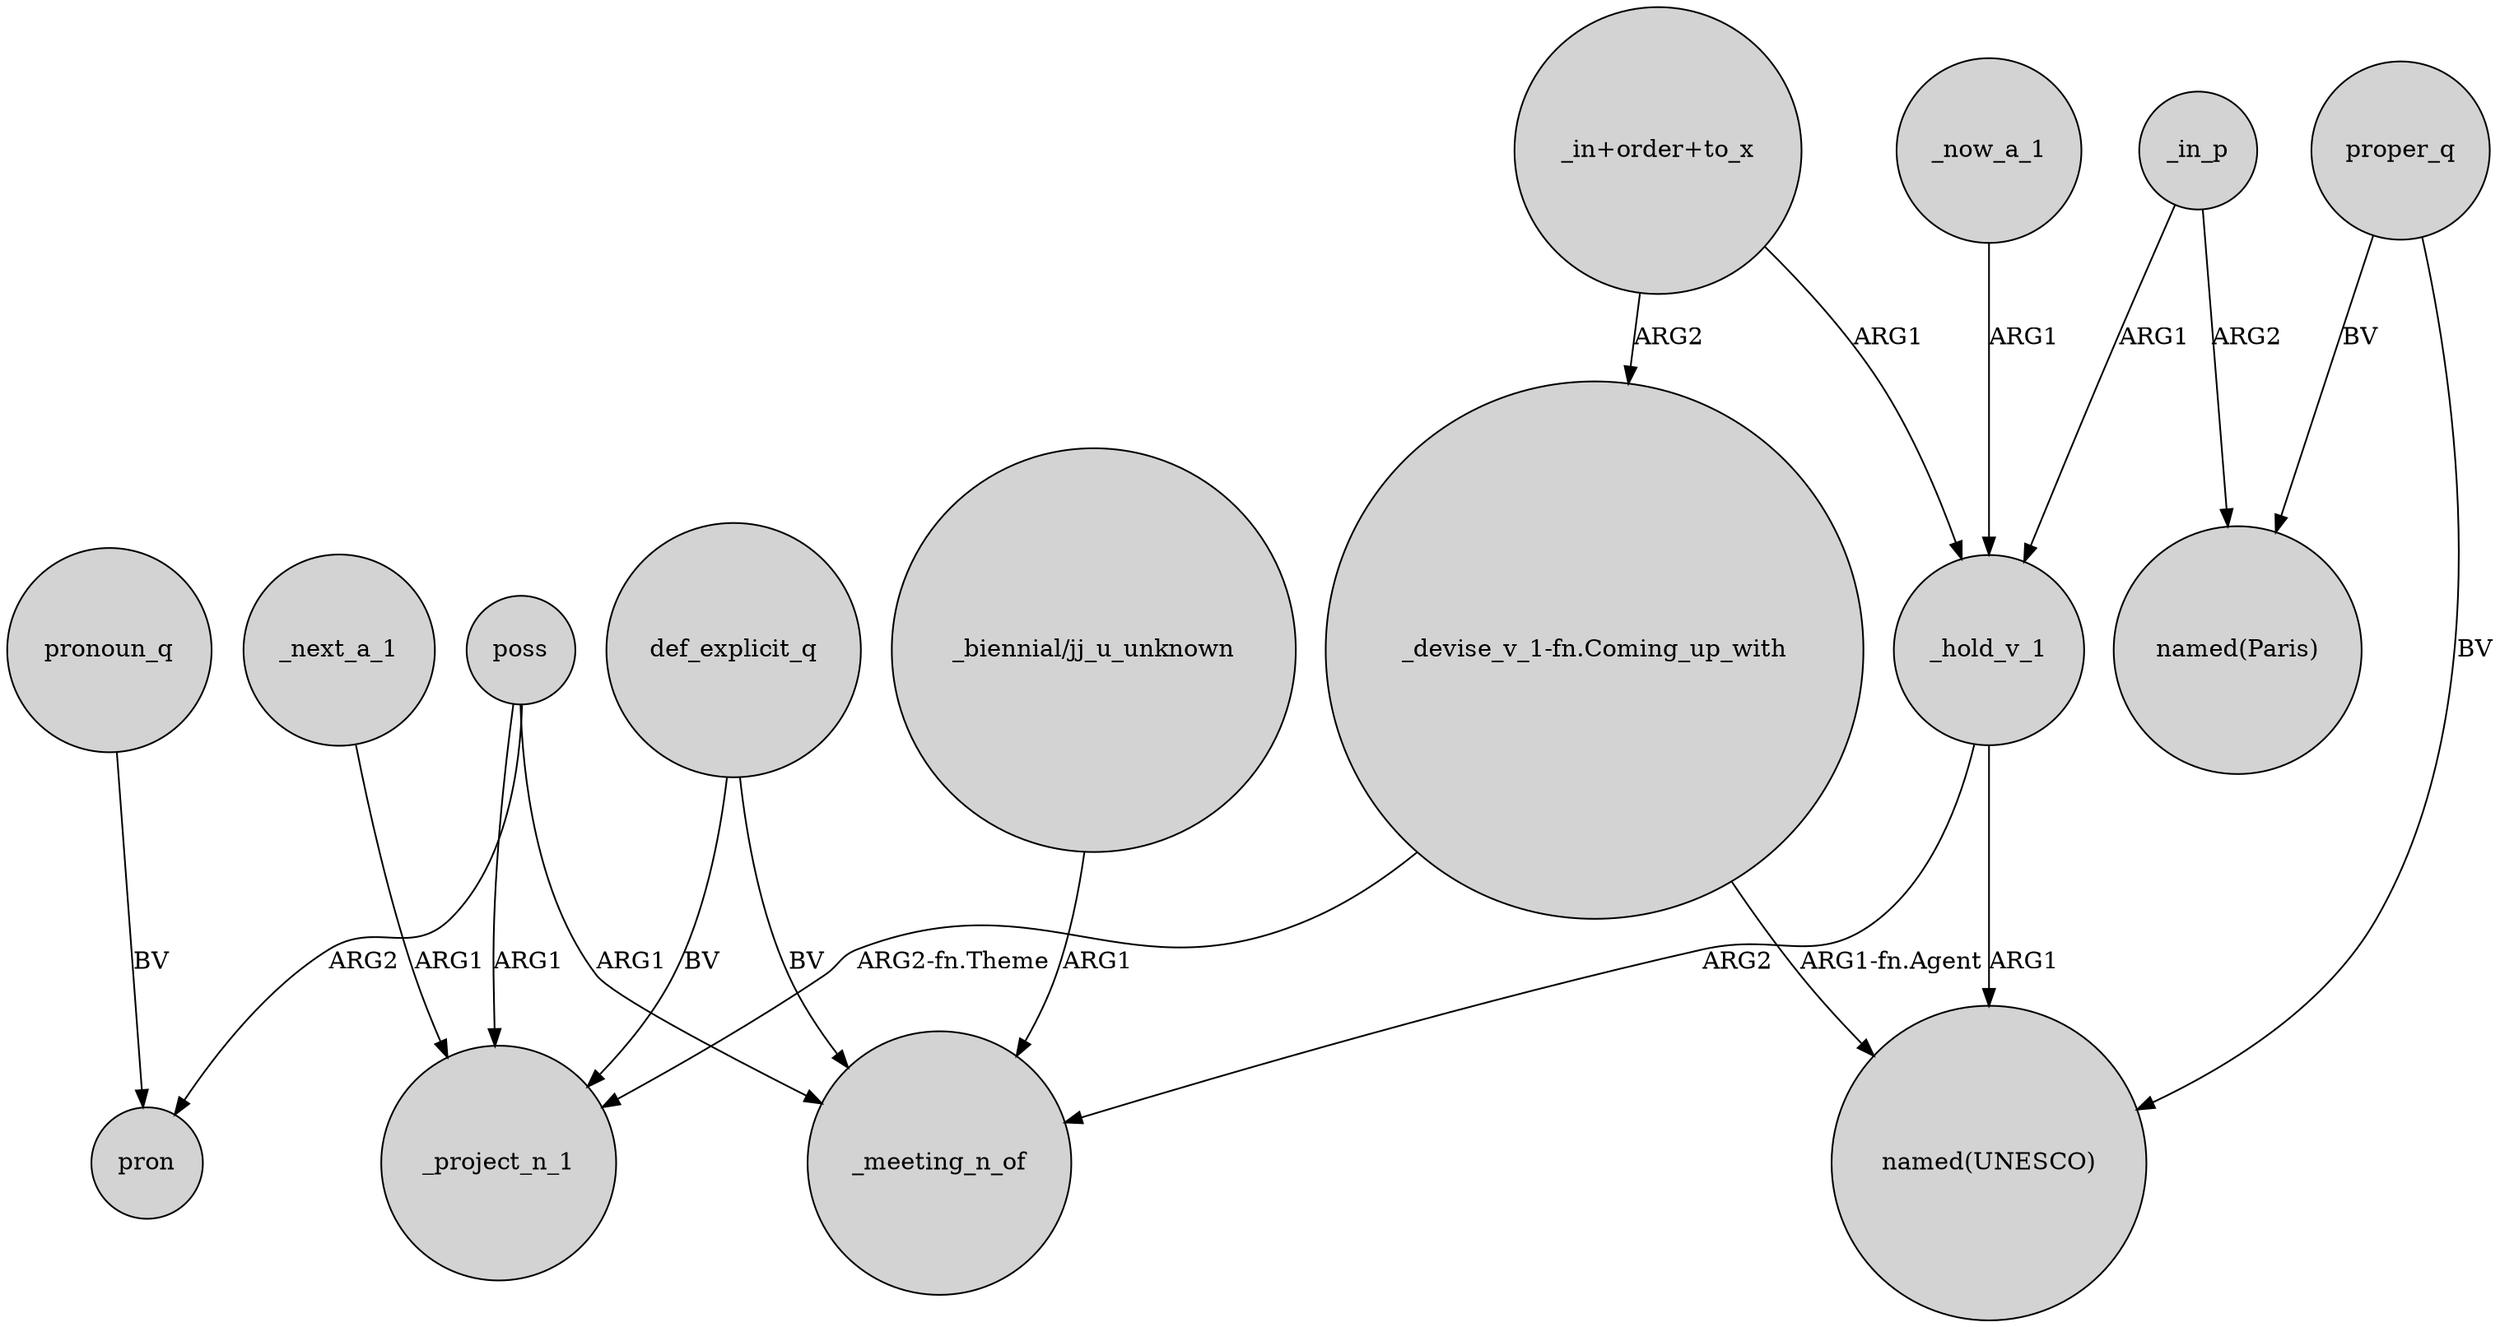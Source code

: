 digraph {
	node [shape=circle style=filled]
	poss -> pron [label=ARG2]
	poss -> _project_n_1 [label=ARG1]
	_hold_v_1 -> _meeting_n_of [label=ARG2]
	def_explicit_q -> _meeting_n_of [label=BV]
	"_in+order+to_x" -> _hold_v_1 [label=ARG1]
	"_biennial/jj_u_unknown" -> _meeting_n_of [label=ARG1]
	proper_q -> "named(UNESCO)" [label=BV]
	def_explicit_q -> _project_n_1 [label=BV]
	pronoun_q -> pron [label=BV]
	"_devise_v_1-fn.Coming_up_with" -> "named(UNESCO)" [label="ARG1-fn.Agent"]
	_now_a_1 -> _hold_v_1 [label=ARG1]
	_in_p -> _hold_v_1 [label=ARG1]
	proper_q -> "named(Paris)" [label=BV]
	_next_a_1 -> _project_n_1 [label=ARG1]
	"_in+order+to_x" -> "_devise_v_1-fn.Coming_up_with" [label=ARG2]
	poss -> _meeting_n_of [label=ARG1]
	_in_p -> "named(Paris)" [label=ARG2]
	_hold_v_1 -> "named(UNESCO)" [label=ARG1]
	"_devise_v_1-fn.Coming_up_with" -> _project_n_1 [label="ARG2-fn.Theme"]
}
